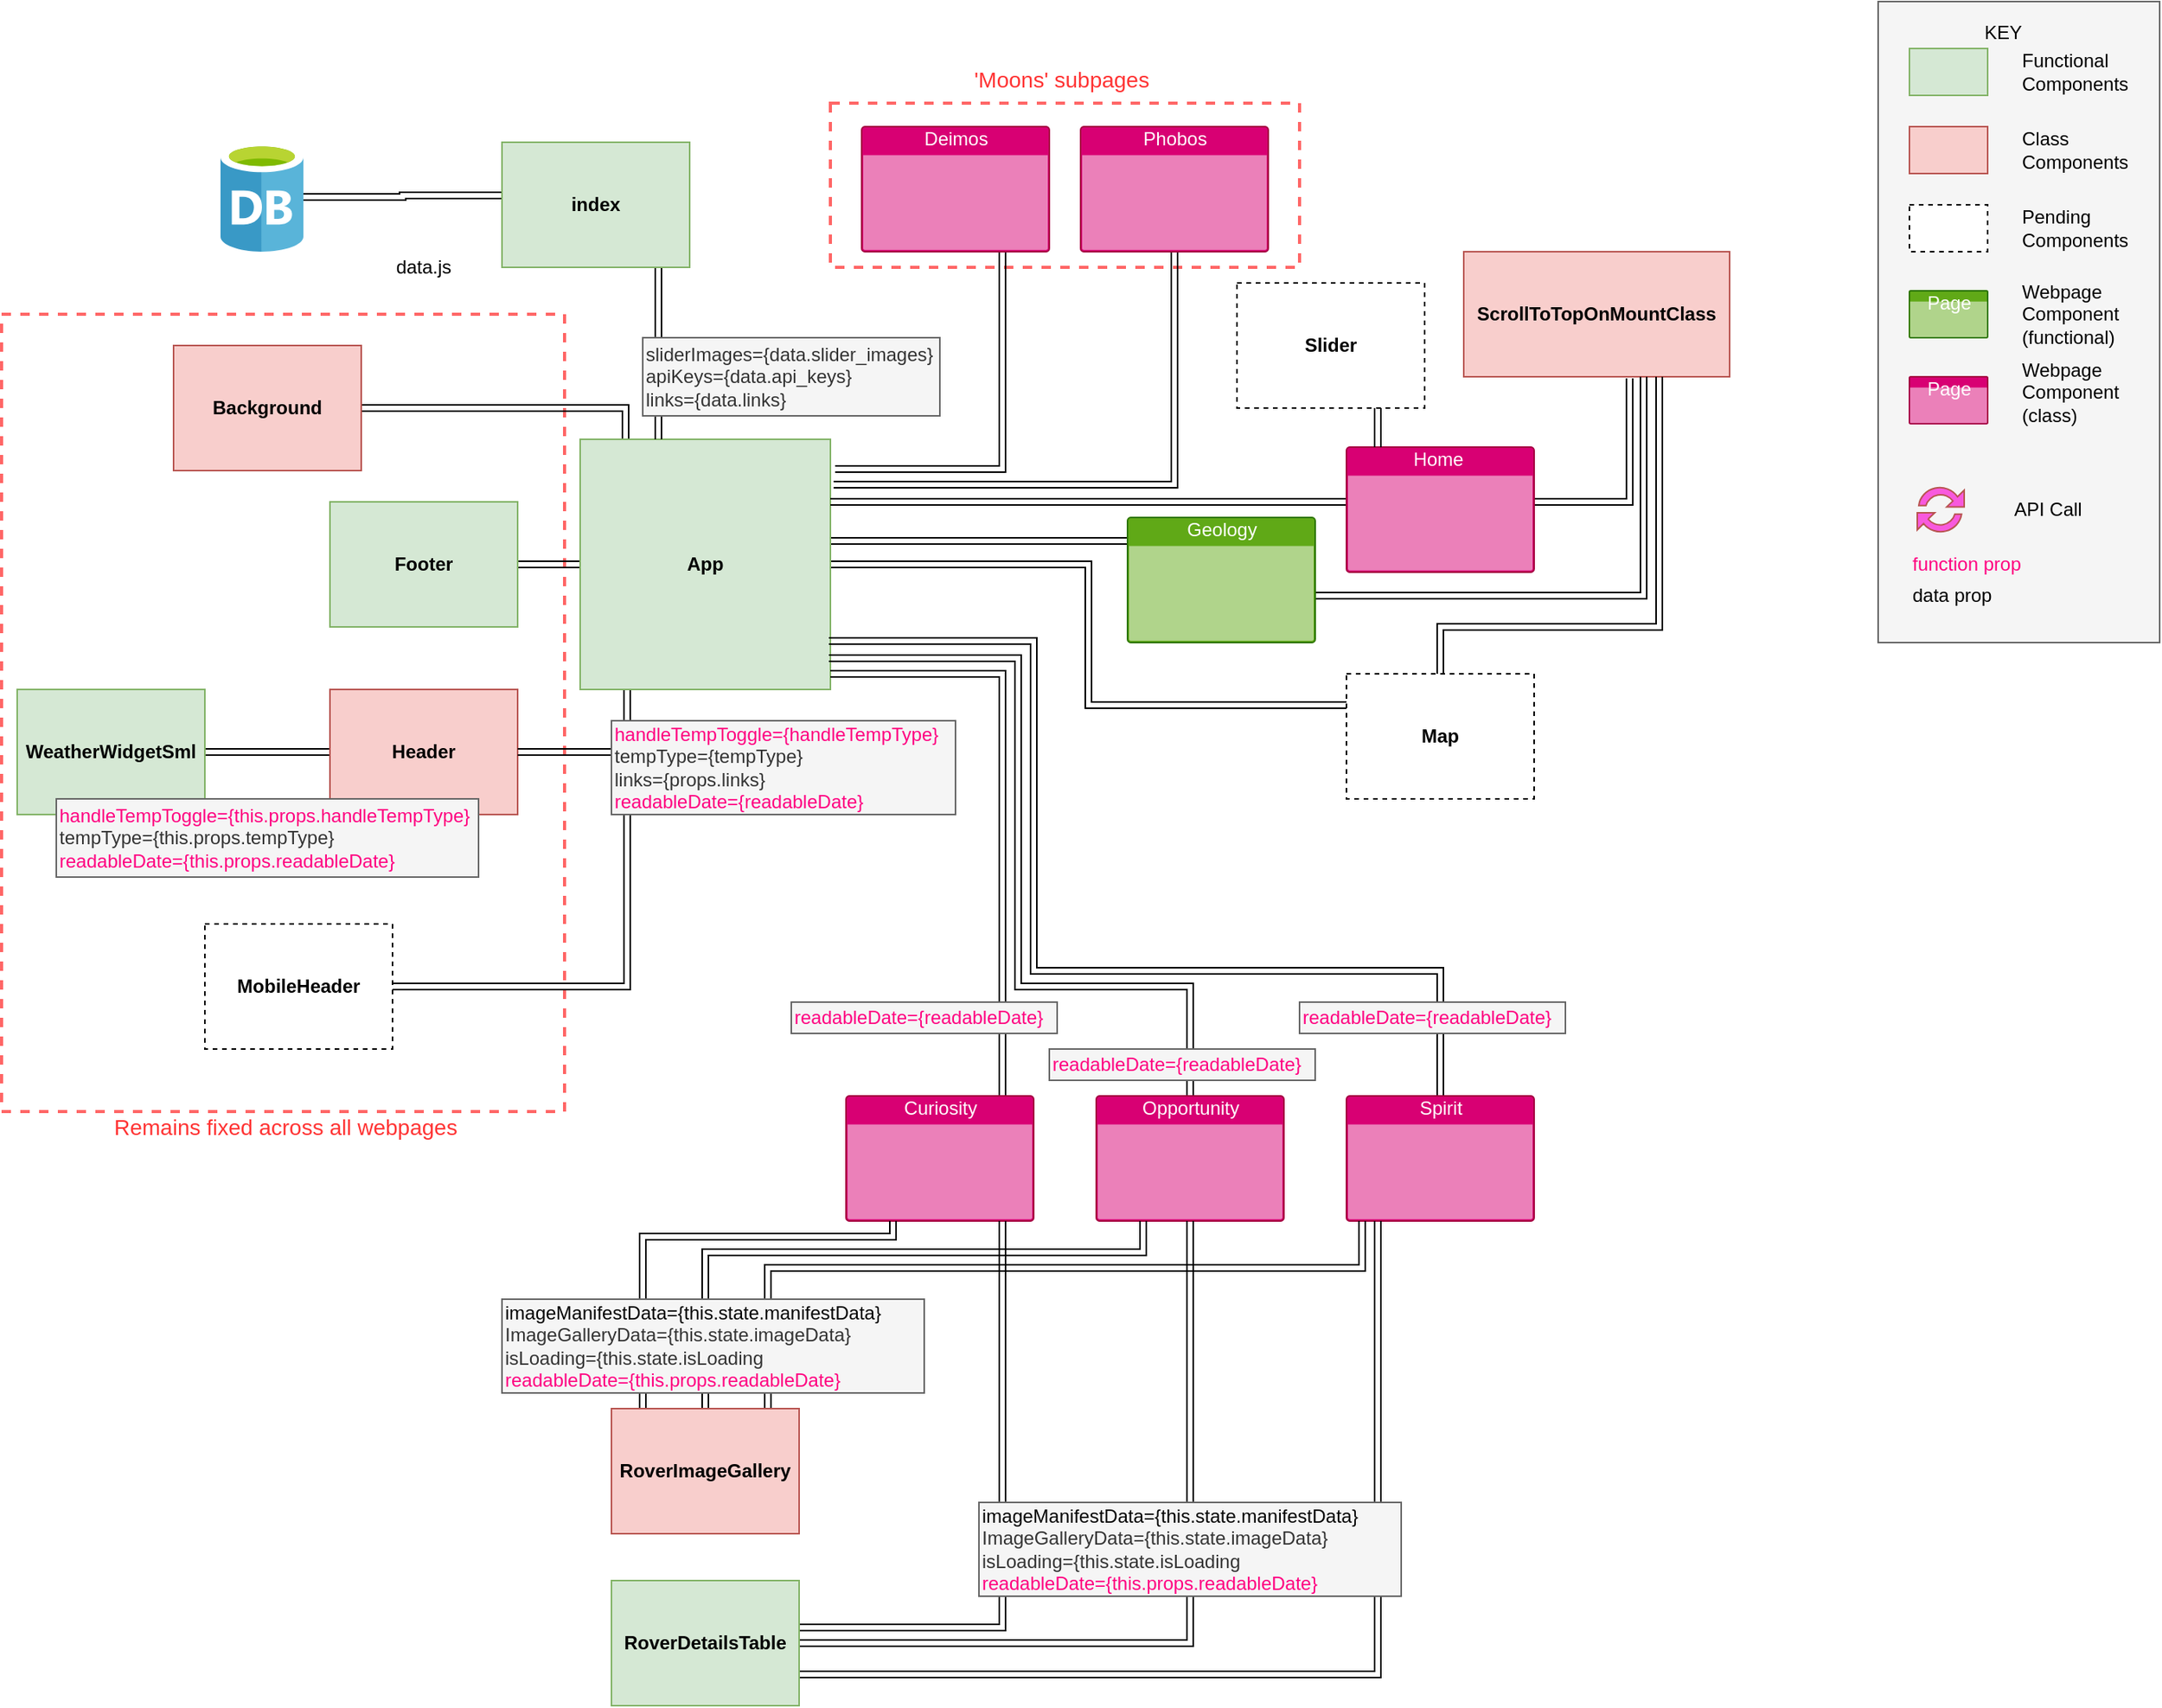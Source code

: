 <mxfile version="12.1.9" type="github" pages="1">
  <diagram id="6N9Lc9pMWOgSixIRD2WJ" name="Page-1">
    <mxGraphModel dx="1426" dy="794" grid="1" gridSize="10" guides="1" tooltips="1" connect="1" arrows="1" fold="1" page="1" pageScale="1" pageWidth="1654" pageHeight="1169" math="0" shadow="0">
      <root>
        <mxCell id="0"/>
        <mxCell id="1" parent="0"/>
        <mxCell id="VP3WnVtuw5z_MA5Xlhoa-96" value="" style="rounded=0;whiteSpace=wrap;html=1;fillColor=none;align=left;dashed=1;strokeColor=#FF6666;strokeWidth=2;" vertex="1" parent="1">
          <mxGeometry x="220" y="240" width="360" height="510" as="geometry"/>
        </mxCell>
        <mxCell id="VP3WnVtuw5z_MA5Xlhoa-98" value="" style="rounded=0;whiteSpace=wrap;html=1;fillColor=none;align=left;dashed=1;strokeColor=#FF6666;strokeWidth=2;" vertex="1" parent="1">
          <mxGeometry x="750" y="105" width="300" height="105" as="geometry"/>
        </mxCell>
        <mxCell id="VP3WnVtuw5z_MA5Xlhoa-38" value="" style="edgeStyle=orthogonalEdgeStyle;rounded=0;orthogonalLoop=1;jettySize=auto;html=1;entryX=1;entryY=0.5;entryDx=0;entryDy=0;shape=link;" edge="1" parent="1" source="VP3WnVtuw5z_MA5Xlhoa-14" target="VP3WnVtuw5z_MA5Xlhoa-53">
          <mxGeometry relative="1" as="geometry">
            <mxPoint x="670" y="560" as="targetPoint"/>
            <Array as="points">
              <mxPoint x="620" y="670"/>
            </Array>
          </mxGeometry>
        </mxCell>
        <mxCell id="VP3WnVtuw5z_MA5Xlhoa-42" value="" style="edgeStyle=orthogonalEdgeStyle;rounded=0;orthogonalLoop=1;jettySize=auto;html=1;entryX=1;entryY=0.5;entryDx=0;entryDy=0;shape=link;width=4;" edge="1" parent="1" source="VP3WnVtuw5z_MA5Xlhoa-14" target="VP3WnVtuw5z_MA5Xlhoa-15">
          <mxGeometry relative="1" as="geometry">
            <mxPoint x="830" y="400" as="targetPoint"/>
            <Array as="points">
              <mxPoint x="619" y="300"/>
            </Array>
          </mxGeometry>
        </mxCell>
        <mxCell id="VP3WnVtuw5z_MA5Xlhoa-60" value="" style="edgeStyle=orthogonalEdgeStyle;rounded=0;orthogonalLoop=1;jettySize=auto;html=1;strokeColor=#000000;fontColor=#3333FF;shape=link;" edge="1" parent="1" source="VP3WnVtuw5z_MA5Xlhoa-14" target="VP3WnVtuw5z_MA5Xlhoa-16">
          <mxGeometry relative="1" as="geometry"/>
        </mxCell>
        <mxCell id="VP3WnVtuw5z_MA5Xlhoa-70" value="" style="edgeStyle=orthogonalEdgeStyle;rounded=0;orthogonalLoop=1;jettySize=auto;html=1;strokeColor=#000000;fontColor=#3333FF;shape=link;" edge="1" parent="1" target="VP3WnVtuw5z_MA5Xlhoa-68">
          <mxGeometry relative="1" as="geometry">
            <mxPoint x="750" y="385" as="sourcePoint"/>
            <mxPoint x="830" y="385" as="targetPoint"/>
            <Array as="points">
              <mxPoint x="900" y="385"/>
              <mxPoint x="900" y="385"/>
            </Array>
          </mxGeometry>
        </mxCell>
        <mxCell id="VP3WnVtuw5z_MA5Xlhoa-75" value="" style="edgeStyle=orthogonalEdgeStyle;rounded=0;orthogonalLoop=1;jettySize=auto;html=1;strokeColor=#000000;fontColor=#3333FF;entryX=0;entryY=0.25;entryDx=0;entryDy=0;shape=link;" edge="1" parent="1" source="VP3WnVtuw5z_MA5Xlhoa-14" target="VP3WnVtuw5z_MA5Xlhoa-73">
          <mxGeometry relative="1" as="geometry">
            <mxPoint x="830" y="400" as="targetPoint"/>
          </mxGeometry>
        </mxCell>
        <mxCell id="VP3WnVtuw5z_MA5Xlhoa-14" value="&lt;span&gt;App&lt;/span&gt;" style="whiteSpace=wrap;html=1;aspect=fixed;strokeColor=#82b366;fillColor=#d5e8d4;align=center;fontStyle=1" vertex="1" parent="1">
          <mxGeometry x="590" y="320" width="160" height="160" as="geometry"/>
        </mxCell>
        <mxCell id="VP3WnVtuw5z_MA5Xlhoa-15" value="Background&lt;span style=&quot;font-family: &amp;#34;helvetica&amp;#34; , &amp;#34;arial&amp;#34; , sans-serif ; font-size: 0px ; white-space: nowrap&quot;&gt;%3CmxGraphModel%3E%3Croot%3E%3CmxCell%20id%3D%220%22%2F%3E%3CmxCell%20id%3D%221%22%20parent%3D%220%22%2F%3E%3CmxCell%20id%3D%222%22%20value%3D%22Functional%20Components%22%20style%3D%22text%3Bhtml%3D1%3BstrokeColor%3Dnone%3BfillColor%3Dnone%3Balign%3Dleft%3BverticalAlign%3Dmiddle%3BwhiteSpace%3Dwrap%3Brounded%3D0%3Bdashed%3D1%3B%22%20vertex%3D%221%22%20parent%3D%221%22%3E%3CmxGeometry%20x%3D%221530%22%20y%3D%22225%22%20width%3D%2270%22%20height%3D%2220%22%20as%3D%22geometry%22%2F%3E%3C%2FmxCell%3E%3C%2Froot%3E%3C%2FmxGraphModel%3E&lt;/span&gt;" style="rounded=0;whiteSpace=wrap;html=1;strokeColor=#b85450;fillColor=#f8cecc;align=center;fontStyle=1" vertex="1" parent="1">
          <mxGeometry x="330" y="260" width="120" height="80" as="geometry"/>
        </mxCell>
        <mxCell id="VP3WnVtuw5z_MA5Xlhoa-16" value="Footer" style="rounded=0;whiteSpace=wrap;html=1;strokeColor=#82b366;fillColor=#d5e8d4;align=center;fontStyle=1" vertex="1" parent="1">
          <mxGeometry x="430" y="360" width="120" height="80" as="geometry"/>
        </mxCell>
        <mxCell id="VP3WnVtuw5z_MA5Xlhoa-39" value="" style="edgeStyle=orthogonalEdgeStyle;rounded=0;orthogonalLoop=1;jettySize=auto;html=1;shape=link;" edge="1" parent="1" source="VP3WnVtuw5z_MA5Xlhoa-17" target="VP3WnVtuw5z_MA5Xlhoa-18">
          <mxGeometry relative="1" as="geometry"/>
        </mxCell>
        <mxCell id="VP3WnVtuw5z_MA5Xlhoa-17" value="Header" style="rounded=0;whiteSpace=wrap;html=1;strokeColor=#b85450;fillColor=#f8cecc;align=center;fontStyle=1" vertex="1" parent="1">
          <mxGeometry x="430" y="480" width="120" height="80" as="geometry"/>
        </mxCell>
        <mxCell id="VP3WnVtuw5z_MA5Xlhoa-18" value="WeatherWidgetSml" style="rounded=0;whiteSpace=wrap;html=1;strokeColor=#82b366;fillColor=#d5e8d4;align=center;fontStyle=1" vertex="1" parent="1">
          <mxGeometry x="230" y="480" width="120" height="80" as="geometry"/>
        </mxCell>
        <mxCell id="VP3WnVtuw5z_MA5Xlhoa-95" value="" style="edgeStyle=orthogonalEdgeStyle;shape=link;rounded=0;orthogonalLoop=1;jettySize=auto;html=1;strokeColor=#000000;fontColor=#3333FF;entryX=0.083;entryY=0.425;entryDx=0;entryDy=0;entryPerimeter=0;" edge="1" parent="1" source="VP3WnVtuw5z_MA5Xlhoa-26" target="VP3WnVtuw5z_MA5Xlhoa-28">
          <mxGeometry relative="1" as="geometry">
            <mxPoint x="538" y="164" as="targetPoint"/>
          </mxGeometry>
        </mxCell>
        <mxCell id="VP3WnVtuw5z_MA5Xlhoa-26" value="" style="aspect=fixed;html=1;points=[];align=center;image;fontSize=12;image=img/lib/mscae/Database_General.svg;strokeColor=#D642B8;fillColor=#F859DE;" vertex="1" parent="1">
          <mxGeometry x="360" y="130" width="53" height="70" as="geometry"/>
        </mxCell>
        <mxCell id="VP3WnVtuw5z_MA5Xlhoa-32" value="" style="edgeStyle=orthogonalEdgeStyle;rounded=0;orthogonalLoop=1;jettySize=auto;html=1;shape=link;entryX=0.25;entryY=0;entryDx=0;entryDy=0;" edge="1" parent="1">
          <mxGeometry relative="1" as="geometry">
            <mxPoint x="640" y="210" as="sourcePoint"/>
            <mxPoint x="640" y="320" as="targetPoint"/>
            <Array as="points">
              <mxPoint x="640" y="240"/>
              <mxPoint x="640" y="240"/>
            </Array>
          </mxGeometry>
        </mxCell>
        <mxCell id="VP3WnVtuw5z_MA5Xlhoa-28" value="index" style="rounded=0;whiteSpace=wrap;html=1;strokeColor=#82b366;fillColor=#d5e8d4;align=center;fontStyle=1" vertex="1" parent="1">
          <mxGeometry x="540" y="130" width="120" height="80" as="geometry"/>
        </mxCell>
        <mxCell id="VP3WnVtuw5z_MA5Xlhoa-33" value="data.js" style="text;html=1;strokeColor=none;fillColor=none;align=center;verticalAlign=middle;whiteSpace=wrap;rounded=0;" vertex="1" parent="1">
          <mxGeometry x="460" y="200" width="60" height="20" as="geometry"/>
        </mxCell>
        <mxCell id="VP3WnVtuw5z_MA5Xlhoa-36" value="sliderImages={data.slider_images}&lt;br&gt;apiKeys={data.api_keys}&lt;br&gt;links={data.links}" style="text;html=1;strokeColor=#666666;fillColor=#f5f5f5;align=left;verticalAlign=middle;whiteSpace=wrap;rounded=0;fontColor=#333333;" vertex="1" parent="1">
          <mxGeometry x="630" y="255" width="190" height="50" as="geometry"/>
        </mxCell>
        <mxCell id="VP3WnVtuw5z_MA5Xlhoa-47" value="&lt;font color=&quot;#ff0080&quot;&gt;handleTempToggle={this.props.handleTempType}&lt;/font&gt;&lt;br&gt;tempType={this.props.tempType}&lt;br&gt;&lt;font color=&quot;#ff0080&quot;&gt;readableDate={this.props.readableDate}&lt;/font&gt;" style="text;html=1;strokeColor=#666666;fillColor=#f5f5f5;align=left;verticalAlign=middle;whiteSpace=wrap;rounded=0;fontColor=#333333;" vertex="1" parent="1">
          <mxGeometry x="255" y="550" width="270" height="50" as="geometry"/>
        </mxCell>
        <mxCell id="VP3WnVtuw5z_MA5Xlhoa-53" value="&lt;b&gt;MobileHeader&lt;/b&gt;" style="rounded=0;whiteSpace=wrap;html=1;dashed=1;" vertex="1" parent="1">
          <mxGeometry x="350" y="630" width="120" height="80" as="geometry"/>
        </mxCell>
        <mxCell id="VP3WnVtuw5z_MA5Xlhoa-58" value="" style="endArrow=classic;html=1;strokeColor=#000000;fontColor=#3333FF;entryX=1;entryY=0.5;entryDx=0;entryDy=0;shape=link;" edge="1" parent="1" target="VP3WnVtuw5z_MA5Xlhoa-17">
          <mxGeometry width="50" height="50" relative="1" as="geometry">
            <mxPoint x="620" y="520" as="sourcePoint"/>
            <mxPoint x="280" y="670" as="targetPoint"/>
          </mxGeometry>
        </mxCell>
        <mxCell id="VP3WnVtuw5z_MA5Xlhoa-59" value="ScrollToTopOnMountClass" style="rounded=0;whiteSpace=wrap;html=1;strokeColor=#b85450;fillColor=#f8cecc;align=center;fontStyle=1" vertex="1" parent="1">
          <mxGeometry x="1155" y="200" width="170" height="80" as="geometry"/>
        </mxCell>
        <mxCell id="VP3WnVtuw5z_MA5Xlhoa-62" value="" style="edgeStyle=orthogonalEdgeStyle;rounded=0;orthogonalLoop=1;jettySize=auto;html=1;strokeColor=#000000;fontColor=#3333FF;entryX=0.624;entryY=1.013;entryDx=0;entryDy=0;entryPerimeter=0;shape=link;" edge="1" parent="1" source="VP3WnVtuw5z_MA5Xlhoa-61" target="VP3WnVtuw5z_MA5Xlhoa-59">
          <mxGeometry relative="1" as="geometry">
            <mxPoint x="1140" y="323" as="targetPoint"/>
            <Array as="points">
              <mxPoint x="1261" y="360"/>
            </Array>
          </mxGeometry>
        </mxCell>
        <mxCell id="VP3WnVtuw5z_MA5Xlhoa-78" value="" style="edgeStyle=orthogonalEdgeStyle;shape=link;rounded=0;orthogonalLoop=1;jettySize=auto;html=1;strokeColor=#000000;fontColor=#3333FF;" edge="1" parent="1" source="VP3WnVtuw5z_MA5Xlhoa-61">
          <mxGeometry relative="1" as="geometry">
            <mxPoint x="750" y="360" as="targetPoint"/>
            <Array as="points">
              <mxPoint x="750" y="360"/>
            </Array>
          </mxGeometry>
        </mxCell>
        <mxCell id="VP3WnVtuw5z_MA5Xlhoa-61" value="Home&amp;nbsp;" style="html=1;strokeColor=#A50040;fillColor=#d80073;labelPosition=center;verticalLabelPosition=middle;verticalAlign=top;align=center;fontSize=12;outlineConnect=0;spacingTop=-6;shape=mxgraph.sitemap.page;fontColor=#ffffff;" vertex="1" parent="1">
          <mxGeometry x="1080" y="325" width="120" height="80" as="geometry"/>
        </mxCell>
        <mxCell id="VP3WnVtuw5z_MA5Xlhoa-76" value="" style="edgeStyle=orthogonalEdgeStyle;rounded=0;orthogonalLoop=1;jettySize=auto;html=1;strokeColor=#000000;fontColor=#3333FF;shape=link;" edge="1" parent="1" source="VP3WnVtuw5z_MA5Xlhoa-68" target="VP3WnVtuw5z_MA5Xlhoa-59">
          <mxGeometry relative="1" as="geometry">
            <mxPoint x="1200" y="270" as="targetPoint"/>
            <Array as="points">
              <mxPoint x="1270" y="420"/>
            </Array>
          </mxGeometry>
        </mxCell>
        <mxCell id="VP3WnVtuw5z_MA5Xlhoa-68" value="Geology" style="html=1;strokeColor=#2D7600;fillColor=#60a917;labelPosition=center;verticalLabelPosition=middle;verticalAlign=top;align=center;fontSize=12;outlineConnect=0;spacingTop=-6;shape=mxgraph.sitemap.page;fontColor=#ffffff;" vertex="1" parent="1">
          <mxGeometry x="940" y="370" width="120" height="80" as="geometry"/>
        </mxCell>
        <mxCell id="VP3WnVtuw5z_MA5Xlhoa-82" value="" style="edgeStyle=orthogonalEdgeStyle;shape=link;rounded=0;orthogonalLoop=1;jettySize=auto;html=1;strokeColor=#000000;fontColor=#3333FF;" edge="1" parent="1" source="VP3WnVtuw5z_MA5Xlhoa-73" target="VP3WnVtuw5z_MA5Xlhoa-59">
          <mxGeometry relative="1" as="geometry">
            <mxPoint x="1280" y="470" as="targetPoint"/>
            <Array as="points">
              <mxPoint x="1140" y="440"/>
              <mxPoint x="1280" y="440"/>
            </Array>
          </mxGeometry>
        </mxCell>
        <mxCell id="VP3WnVtuw5z_MA5Xlhoa-73" value="&lt;b&gt;Map&lt;/b&gt;" style="rounded=0;whiteSpace=wrap;html=1;dashed=1;" vertex="1" parent="1">
          <mxGeometry x="1080" y="470" width="120" height="80" as="geometry"/>
        </mxCell>
        <mxCell id="VP3WnVtuw5z_MA5Xlhoa-83" value="" style="group;fillColor=#60a917;strokeColor=#2D7600;fontColor=#ffffff;" vertex="1" connectable="0" parent="1">
          <mxGeometry x="1420" y="40" width="180" height="410" as="geometry"/>
        </mxCell>
        <mxCell id="VP3WnVtuw5z_MA5Xlhoa-1" value="" style="rounded=0;whiteSpace=wrap;html=1;fillColor=#f5f5f5;strokeColor=#666666;fontColor=#333333;" vertex="1" parent="VP3WnVtuw5z_MA5Xlhoa-83">
          <mxGeometry width="180" height="410" as="geometry"/>
        </mxCell>
        <mxCell id="VP3WnVtuw5z_MA5Xlhoa-2" value="" style="rounded=0;whiteSpace=wrap;html=1;fillColor=#d5e8d4;strokeColor=#82b366;" vertex="1" parent="VP3WnVtuw5z_MA5Xlhoa-83">
          <mxGeometry x="20" y="30" width="50" height="30" as="geometry"/>
        </mxCell>
        <mxCell id="VP3WnVtuw5z_MA5Xlhoa-3" value="" style="rounded=0;whiteSpace=wrap;html=1;fillColor=#f8cecc;strokeColor=#b85450;" vertex="1" parent="VP3WnVtuw5z_MA5Xlhoa-83">
          <mxGeometry x="20" y="80" width="50" height="30" as="geometry"/>
        </mxCell>
        <mxCell id="VP3WnVtuw5z_MA5Xlhoa-4" value="" style="rounded=0;whiteSpace=wrap;html=1;dashed=1;" vertex="1" parent="VP3WnVtuw5z_MA5Xlhoa-83">
          <mxGeometry x="20" y="130" width="50" height="30" as="geometry"/>
        </mxCell>
        <mxCell id="VP3WnVtuw5z_MA5Xlhoa-5" value="Page" style="html=1;labelPosition=center;verticalLabelPosition=middle;verticalAlign=top;align=center;fontSize=12;outlineConnect=0;spacingTop=-6;shape=mxgraph.sitemap.page;fillColor=#60a917;strokeColor=#2D7600;fontColor=#ffffff;" vertex="1" parent="VP3WnVtuw5z_MA5Xlhoa-83">
          <mxGeometry x="20" y="185" width="50" height="30" as="geometry"/>
        </mxCell>
        <mxCell id="VP3WnVtuw5z_MA5Xlhoa-6" value="" style="pointerEvents=1;shadow=0;dashed=0;html=1;strokeColor=#b85450;labelPosition=center;verticalLabelPosition=bottom;verticalAlign=top;align=center;fillColor=#F859DE;shape=mxgraph.mscae.intune.update" vertex="1" parent="VP3WnVtuw5z_MA5Xlhoa-83">
          <mxGeometry x="25" y="310" width="30" height="30" as="geometry"/>
        </mxCell>
        <mxCell id="VP3WnVtuw5z_MA5Xlhoa-7" value="KEY" style="text;html=1;strokeColor=none;fillColor=none;align=center;verticalAlign=middle;whiteSpace=wrap;rounded=0;dashed=1;" vertex="1" parent="VP3WnVtuw5z_MA5Xlhoa-83">
          <mxGeometry x="60" y="10" width="40" height="20" as="geometry"/>
        </mxCell>
        <mxCell id="VP3WnVtuw5z_MA5Xlhoa-8" value="Functional Components" style="text;html=1;strokeColor=none;fillColor=none;align=left;verticalAlign=middle;whiteSpace=wrap;rounded=0;dashed=1;" vertex="1" parent="VP3WnVtuw5z_MA5Xlhoa-83">
          <mxGeometry x="90" y="35" width="70" height="20" as="geometry"/>
        </mxCell>
        <mxCell id="VP3WnVtuw5z_MA5Xlhoa-9" value="Class Components" style="text;html=1;strokeColor=none;fillColor=none;align=left;verticalAlign=middle;whiteSpace=wrap;rounded=0;dashed=1;" vertex="1" parent="VP3WnVtuw5z_MA5Xlhoa-83">
          <mxGeometry x="90" y="85" width="70" height="20" as="geometry"/>
        </mxCell>
        <mxCell id="VP3WnVtuw5z_MA5Xlhoa-10" value="Pending Components" style="text;html=1;strokeColor=none;fillColor=none;align=left;verticalAlign=middle;whiteSpace=wrap;rounded=0;dashed=1;" vertex="1" parent="VP3WnVtuw5z_MA5Xlhoa-83">
          <mxGeometry x="90" y="135" width="70" height="20" as="geometry"/>
        </mxCell>
        <mxCell id="VP3WnVtuw5z_MA5Xlhoa-11" value="Webpage Component (functional)" style="text;html=1;strokeColor=none;fillColor=none;align=left;verticalAlign=middle;whiteSpace=wrap;rounded=0;dashed=1;" vertex="1" parent="VP3WnVtuw5z_MA5Xlhoa-83">
          <mxGeometry x="90" y="190" width="70" height="20" as="geometry"/>
        </mxCell>
        <mxCell id="VP3WnVtuw5z_MA5Xlhoa-12" value="API Call" style="text;html=1;strokeColor=none;fillColor=none;align=left;verticalAlign=middle;whiteSpace=wrap;rounded=0;dashed=1;" vertex="1" parent="VP3WnVtuw5z_MA5Xlhoa-83">
          <mxGeometry x="85" y="315" width="70" height="20" as="geometry"/>
        </mxCell>
        <mxCell id="VP3WnVtuw5z_MA5Xlhoa-45" value="function prop" style="text;html=1;strokeColor=none;fillColor=none;align=left;verticalAlign=middle;whiteSpace=wrap;rounded=0;fontColor=#FF0080;" vertex="1" parent="VP3WnVtuw5z_MA5Xlhoa-83">
          <mxGeometry x="20" y="350" width="110" height="20" as="geometry"/>
        </mxCell>
        <mxCell id="VP3WnVtuw5z_MA5Xlhoa-46" value="data prop" style="text;html=1;strokeColor=none;fillColor=none;align=left;verticalAlign=middle;whiteSpace=wrap;rounded=0;fontColor=#000000;" vertex="1" parent="VP3WnVtuw5z_MA5Xlhoa-83">
          <mxGeometry x="20" y="370" width="110" height="20" as="geometry"/>
        </mxCell>
        <mxCell id="VP3WnVtuw5z_MA5Xlhoa-71" value="Page" style="html=1;labelPosition=center;verticalLabelPosition=middle;verticalAlign=top;align=center;fontSize=12;outlineConnect=0;spacingTop=-6;shape=mxgraph.sitemap.page;fillColor=#d80073;strokeColor=#A50040;fontColor=#ffffff;" vertex="1" parent="VP3WnVtuw5z_MA5Xlhoa-83">
          <mxGeometry x="20" y="240" width="50" height="30" as="geometry"/>
        </mxCell>
        <mxCell id="VP3WnVtuw5z_MA5Xlhoa-72" value="Webpage Component (class)" style="text;html=1;strokeColor=none;fillColor=none;align=left;verticalAlign=middle;whiteSpace=wrap;rounded=0;dashed=1;" vertex="1" parent="VP3WnVtuw5z_MA5Xlhoa-83">
          <mxGeometry x="90" y="240" width="70" height="20" as="geometry"/>
        </mxCell>
        <mxCell id="VP3WnVtuw5z_MA5Xlhoa-89" value="" style="edgeStyle=orthogonalEdgeStyle;shape=link;rounded=0;orthogonalLoop=1;jettySize=auto;html=1;strokeColor=#000000;fontColor=#3333FF;entryX=1.013;entryY=0.181;entryDx=0;entryDy=0;entryPerimeter=0;" edge="1" parent="1" source="VP3WnVtuw5z_MA5Xlhoa-85" target="VP3WnVtuw5z_MA5Xlhoa-14">
          <mxGeometry relative="1" as="geometry">
            <mxPoint x="970" y="280" as="targetPoint"/>
            <Array as="points">
              <mxPoint x="970" y="349"/>
            </Array>
          </mxGeometry>
        </mxCell>
        <mxCell id="VP3WnVtuw5z_MA5Xlhoa-85" value="Phobos" style="html=1;strokeColor=#A50040;fillColor=#d80073;labelPosition=center;verticalLabelPosition=middle;verticalAlign=top;align=center;fontSize=12;outlineConnect=0;spacingTop=-6;shape=mxgraph.sitemap.page;fontColor=#ffffff;" vertex="1" parent="1">
          <mxGeometry x="910" y="120" width="120" height="80" as="geometry"/>
        </mxCell>
        <mxCell id="VP3WnVtuw5z_MA5Xlhoa-92" value="" style="edgeStyle=orthogonalEdgeStyle;shape=link;rounded=0;orthogonalLoop=1;jettySize=auto;html=1;strokeColor=#000000;fontColor=#3333FF;entryX=1.019;entryY=0.119;entryDx=0;entryDy=0;entryPerimeter=0;" edge="1" parent="1" source="VP3WnVtuw5z_MA5Xlhoa-86" target="VP3WnVtuw5z_MA5Xlhoa-14">
          <mxGeometry relative="1" as="geometry">
            <mxPoint x="820" y="40" as="targetPoint"/>
            <Array as="points">
              <mxPoint x="860" y="339"/>
            </Array>
          </mxGeometry>
        </mxCell>
        <mxCell id="VP3WnVtuw5z_MA5Xlhoa-86" value="Deimos" style="html=1;strokeColor=#A50040;fillColor=#d80073;labelPosition=center;verticalLabelPosition=middle;verticalAlign=top;align=center;fontSize=12;outlineConnect=0;spacingTop=-6;shape=mxgraph.sitemap.page;fontColor=#ffffff;" vertex="1" parent="1">
          <mxGeometry x="770" y="120" width="120" height="80" as="geometry"/>
        </mxCell>
        <mxCell id="VP3WnVtuw5z_MA5Xlhoa-63" value="&lt;b&gt;Slider&lt;/b&gt;" style="rounded=0;whiteSpace=wrap;html=1;dashed=1;" vertex="1" parent="1">
          <mxGeometry x="1010" y="220" width="120" height="80" as="geometry"/>
        </mxCell>
        <mxCell id="VP3WnVtuw5z_MA5Xlhoa-87" value="" style="edgeStyle=orthogonalEdgeStyle;rounded=0;orthogonalLoop=1;jettySize=auto;html=1;strokeColor=#000000;fontColor=#3333FF;shape=link;" edge="1" parent="1" source="VP3WnVtuw5z_MA5Xlhoa-61" target="VP3WnVtuw5z_MA5Xlhoa-63">
          <mxGeometry relative="1" as="geometry">
            <mxPoint x="1100" y="325" as="sourcePoint"/>
            <mxPoint x="983" y="310" as="targetPoint"/>
            <Array as="points">
              <mxPoint x="1100" y="310"/>
              <mxPoint x="1100" y="310"/>
            </Array>
          </mxGeometry>
        </mxCell>
        <mxCell id="VP3WnVtuw5z_MA5Xlhoa-43" value="&lt;font color=&quot;#ff0080&quot;&gt;handleTempToggle={handleTempType}&lt;/font&gt;&lt;br&gt;tempType={tempType}&lt;br&gt;links={props.links}&lt;br&gt;&lt;font color=&quot;#ff0080&quot;&gt;readableDate={readableDate}&lt;/font&gt;" style="text;html=1;strokeColor=#666666;fillColor=#f5f5f5;align=left;verticalAlign=middle;whiteSpace=wrap;rounded=0;fontColor=#333333;" vertex="1" parent="1">
          <mxGeometry x="610" y="500" width="220" height="60" as="geometry"/>
        </mxCell>
        <mxCell id="VP3WnVtuw5z_MA5Xlhoa-97" value="Remains fixed across all webpages" style="text;html=1;strokeColor=none;fillColor=none;align=left;verticalAlign=middle;whiteSpace=wrap;rounded=0;dashed=1;fontColor=#FF3333;fontSize=14;" vertex="1" parent="1">
          <mxGeometry x="290" y="750" width="230" height="20" as="geometry"/>
        </mxCell>
        <mxCell id="VP3WnVtuw5z_MA5Xlhoa-99" value="&#39;Moons&#39; subpages" style="text;html=1;strokeColor=none;fillColor=none;align=left;verticalAlign=middle;whiteSpace=wrap;rounded=0;dashed=1;fontColor=#FF3333;fontSize=14;" vertex="1" parent="1">
          <mxGeometry x="840" y="80" width="130" height="20" as="geometry"/>
        </mxCell>
        <mxCell id="VP3WnVtuw5z_MA5Xlhoa-107" value="" style="edgeStyle=orthogonalEdgeStyle;shape=link;rounded=0;orthogonalLoop=1;jettySize=auto;html=1;strokeColor=#000000;fontSize=14;fontColor=#FF3333;" edge="1" parent="1" source="VP3WnVtuw5z_MA5Xlhoa-100">
          <mxGeometry relative="1" as="geometry">
            <mxPoint x="750" y="470" as="targetPoint"/>
            <Array as="points">
              <mxPoint x="860" y="470"/>
              <mxPoint x="754" y="470"/>
            </Array>
          </mxGeometry>
        </mxCell>
        <mxCell id="VP3WnVtuw5z_MA5Xlhoa-100" value="Curiosity" style="html=1;strokeColor=#A50040;fillColor=#d80073;labelPosition=center;verticalLabelPosition=middle;verticalAlign=top;align=center;fontSize=12;outlineConnect=0;spacingTop=-6;shape=mxgraph.sitemap.page;fontColor=#ffffff;" vertex="1" parent="1">
          <mxGeometry x="760" y="740" width="120" height="80" as="geometry"/>
        </mxCell>
        <mxCell id="VP3WnVtuw5z_MA5Xlhoa-109" value="" style="edgeStyle=orthogonalEdgeStyle;shape=link;rounded=0;orthogonalLoop=1;jettySize=auto;html=1;strokeColor=#000000;fontSize=14;fontColor=#FF3333;entryX=0.994;entryY=0.875;entryDx=0;entryDy=0;entryPerimeter=0;exitX=0.5;exitY=0;exitDx=0;exitDy=0;exitPerimeter=0;" edge="1" parent="1" source="VP3WnVtuw5z_MA5Xlhoa-101" target="VP3WnVtuw5z_MA5Xlhoa-14">
          <mxGeometry relative="1" as="geometry">
            <mxPoint x="980" y="660" as="targetPoint"/>
            <Array as="points">
              <mxPoint x="980" y="670"/>
              <mxPoint x="870" y="670"/>
              <mxPoint x="870" y="460"/>
            </Array>
          </mxGeometry>
        </mxCell>
        <mxCell id="VP3WnVtuw5z_MA5Xlhoa-101" value="Opportunity" style="html=1;strokeColor=#A50040;fillColor=#d80073;labelPosition=center;verticalLabelPosition=middle;verticalAlign=top;align=center;fontSize=12;outlineConnect=0;spacingTop=-6;shape=mxgraph.sitemap.page;fontColor=#ffffff;" vertex="1" parent="1">
          <mxGeometry x="920" y="740" width="120" height="80" as="geometry"/>
        </mxCell>
        <mxCell id="VP3WnVtuw5z_MA5Xlhoa-111" value="" style="edgeStyle=orthogonalEdgeStyle;shape=link;rounded=0;orthogonalLoop=1;jettySize=auto;html=1;strokeColor=#000000;fontSize=14;fontColor=#FF3333;entryX=0.994;entryY=0.806;entryDx=0;entryDy=0;entryPerimeter=0;" edge="1" parent="1" source="VP3WnVtuw5z_MA5Xlhoa-102" target="VP3WnVtuw5z_MA5Xlhoa-14">
          <mxGeometry relative="1" as="geometry">
            <mxPoint x="1140" y="660" as="targetPoint"/>
            <Array as="points">
              <mxPoint x="1140" y="660"/>
              <mxPoint x="880" y="660"/>
              <mxPoint x="880" y="449"/>
            </Array>
          </mxGeometry>
        </mxCell>
        <mxCell id="VP3WnVtuw5z_MA5Xlhoa-102" value="Spirit" style="html=1;strokeColor=#A50040;fillColor=#d80073;labelPosition=center;verticalLabelPosition=middle;verticalAlign=top;align=center;fontSize=12;outlineConnect=0;spacingTop=-6;shape=mxgraph.sitemap.page;fontColor=#ffffff;" vertex="1" parent="1">
          <mxGeometry x="1080" y="740" width="120" height="80" as="geometry"/>
        </mxCell>
        <mxCell id="VP3WnVtuw5z_MA5Xlhoa-103" value="&lt;font color=&quot;#ff0080&quot;&gt;readableDate={readableDate}&lt;/font&gt;" style="text;html=1;strokeColor=#666666;fillColor=#f5f5f5;align=left;verticalAlign=middle;whiteSpace=wrap;rounded=0;fontColor=#333333;" vertex="1" parent="1">
          <mxGeometry x="725" y="680" width="170" height="20" as="geometry"/>
        </mxCell>
        <mxCell id="VP3WnVtuw5z_MA5Xlhoa-104" value="&lt;font color=&quot;#ff0080&quot;&gt;readableDate={readableDate}&lt;/font&gt;" style="text;html=1;strokeColor=#666666;fillColor=#f5f5f5;align=left;verticalAlign=middle;whiteSpace=wrap;rounded=0;fontColor=#333333;" vertex="1" parent="1">
          <mxGeometry x="890" y="710" width="170" height="20" as="geometry"/>
        </mxCell>
        <mxCell id="VP3WnVtuw5z_MA5Xlhoa-105" value="&lt;font color=&quot;#ff0080&quot;&gt;readableDate={readableDate}&lt;/font&gt;" style="text;html=1;strokeColor=#666666;fillColor=#f5f5f5;align=left;verticalAlign=middle;whiteSpace=wrap;rounded=0;fontColor=#333333;" vertex="1" parent="1">
          <mxGeometry x="1050" y="680" width="170" height="20" as="geometry"/>
        </mxCell>
        <mxCell id="VP3WnVtuw5z_MA5Xlhoa-116" value="" style="edgeStyle=orthogonalEdgeStyle;shape=link;rounded=0;orthogonalLoop=1;jettySize=auto;html=1;strokeColor=#000000;fontSize=14;fontColor=#FF3333;entryX=0.25;entryY=1;entryDx=0;entryDy=0;entryPerimeter=0;" edge="1" parent="1" source="VP3WnVtuw5z_MA5Xlhoa-112" target="VP3WnVtuw5z_MA5Xlhoa-100">
          <mxGeometry relative="1" as="geometry">
            <mxPoint x="530" y="980" as="targetPoint"/>
            <Array as="points">
              <mxPoint x="630" y="830"/>
              <mxPoint x="790" y="830"/>
            </Array>
          </mxGeometry>
        </mxCell>
        <mxCell id="VP3WnVtuw5z_MA5Xlhoa-118" value="" style="edgeStyle=orthogonalEdgeStyle;shape=link;rounded=0;orthogonalLoop=1;jettySize=auto;html=1;strokeColor=#000000;fontSize=14;fontColor=#FF3333;entryX=0.25;entryY=1;entryDx=0;entryDy=0;entryPerimeter=0;" edge="1" parent="1" source="VP3WnVtuw5z_MA5Xlhoa-112" target="VP3WnVtuw5z_MA5Xlhoa-101">
          <mxGeometry relative="1" as="geometry">
            <mxPoint x="810" y="980" as="targetPoint"/>
            <Array as="points">
              <mxPoint x="670" y="840"/>
              <mxPoint x="950" y="840"/>
            </Array>
          </mxGeometry>
        </mxCell>
        <mxCell id="VP3WnVtuw5z_MA5Xlhoa-120" value="" style="edgeStyle=orthogonalEdgeStyle;shape=link;rounded=0;orthogonalLoop=1;jettySize=auto;html=1;strokeColor=#000000;fontSize=14;fontColor=#FF3333;" edge="1" parent="1" source="VP3WnVtuw5z_MA5Xlhoa-112">
          <mxGeometry relative="1" as="geometry">
            <mxPoint x="1090" y="820" as="targetPoint"/>
            <Array as="points">
              <mxPoint x="710" y="850"/>
              <mxPoint x="1090" y="850"/>
              <mxPoint x="1090" y="820"/>
            </Array>
          </mxGeometry>
        </mxCell>
        <mxCell id="VP3WnVtuw5z_MA5Xlhoa-112" value="RoverImageGallery" style="rounded=0;whiteSpace=wrap;html=1;strokeColor=#b85450;fillColor=#f8cecc;align=center;fontStyle=1" vertex="1" parent="1">
          <mxGeometry x="610" y="940" width="120" height="80" as="geometry"/>
        </mxCell>
        <mxCell id="VP3WnVtuw5z_MA5Xlhoa-123" value="" style="edgeStyle=orthogonalEdgeStyle;shape=link;rounded=0;orthogonalLoop=1;jettySize=auto;html=1;strokeColor=#000000;fontSize=14;fontColor=#FF3333;" edge="1" parent="1" source="VP3WnVtuw5z_MA5Xlhoa-113" target="VP3WnVtuw5z_MA5Xlhoa-100">
          <mxGeometry relative="1" as="geometry">
            <mxPoint x="810" y="1090" as="targetPoint"/>
            <Array as="points">
              <mxPoint x="860" y="1080"/>
            </Array>
          </mxGeometry>
        </mxCell>
        <mxCell id="VP3WnVtuw5z_MA5Xlhoa-125" value="" style="edgeStyle=orthogonalEdgeStyle;shape=link;rounded=0;orthogonalLoop=1;jettySize=auto;html=1;strokeColor=#000000;fontSize=14;fontColor=#FF3333;" edge="1" parent="1" source="VP3WnVtuw5z_MA5Xlhoa-113" target="VP3WnVtuw5z_MA5Xlhoa-101">
          <mxGeometry relative="1" as="geometry">
            <mxPoint x="940" y="1090" as="targetPoint"/>
          </mxGeometry>
        </mxCell>
        <mxCell id="VP3WnVtuw5z_MA5Xlhoa-127" value="" style="edgeStyle=orthogonalEdgeStyle;shape=link;rounded=0;orthogonalLoop=1;jettySize=auto;html=1;strokeColor=#000000;fontSize=14;fontColor=#FF3333;" edge="1" parent="1" source="VP3WnVtuw5z_MA5Xlhoa-113" target="VP3WnVtuw5z_MA5Xlhoa-102">
          <mxGeometry relative="1" as="geometry">
            <mxPoint x="670" y="1210" as="targetPoint"/>
            <Array as="points">
              <mxPoint x="1100" y="1110"/>
            </Array>
          </mxGeometry>
        </mxCell>
        <mxCell id="VP3WnVtuw5z_MA5Xlhoa-113" value="RoverDetailsTable" style="rounded=0;whiteSpace=wrap;html=1;strokeColor=#82b366;fillColor=#d5e8d4;align=center;fontStyle=1" vertex="1" parent="1">
          <mxGeometry x="610" y="1050" width="120" height="80" as="geometry"/>
        </mxCell>
        <mxCell id="VP3WnVtuw5z_MA5Xlhoa-114" value="&lt;font color=&quot;#050505&quot;&gt;imageManifestData={this.state.manifestData}&lt;/font&gt;&lt;br&gt;ImageGalleryData={this.state.imageData}&lt;br&gt;isLoading={this.state.isLoading&lt;br&gt;&lt;font color=&quot;#ff0080&quot;&gt;readableDate={this.props.readableDate}&lt;/font&gt;" style="text;html=1;strokeColor=#666666;fillColor=#f5f5f5;align=left;verticalAlign=middle;whiteSpace=wrap;rounded=0;fontColor=#333333;" vertex="1" parent="1">
          <mxGeometry x="845" y="1000" width="270" height="60" as="geometry"/>
        </mxCell>
        <mxCell id="VP3WnVtuw5z_MA5Xlhoa-121" value="&lt;font color=&quot;#050505&quot;&gt;imageManifestData={this.state.manifestData}&lt;/font&gt;&lt;br&gt;ImageGalleryData={this.state.imageData}&lt;br&gt;isLoading={this.state.isLoading&lt;br&gt;&lt;font color=&quot;#ff0080&quot;&gt;readableDate={this.props.readableDate}&lt;/font&gt;" style="text;html=1;strokeColor=#666666;fillColor=#f5f5f5;align=left;verticalAlign=middle;whiteSpace=wrap;rounded=0;fontColor=#333333;" vertex="1" parent="1">
          <mxGeometry x="540" y="870" width="270" height="60" as="geometry"/>
        </mxCell>
      </root>
    </mxGraphModel>
  </diagram>
</mxfile>
